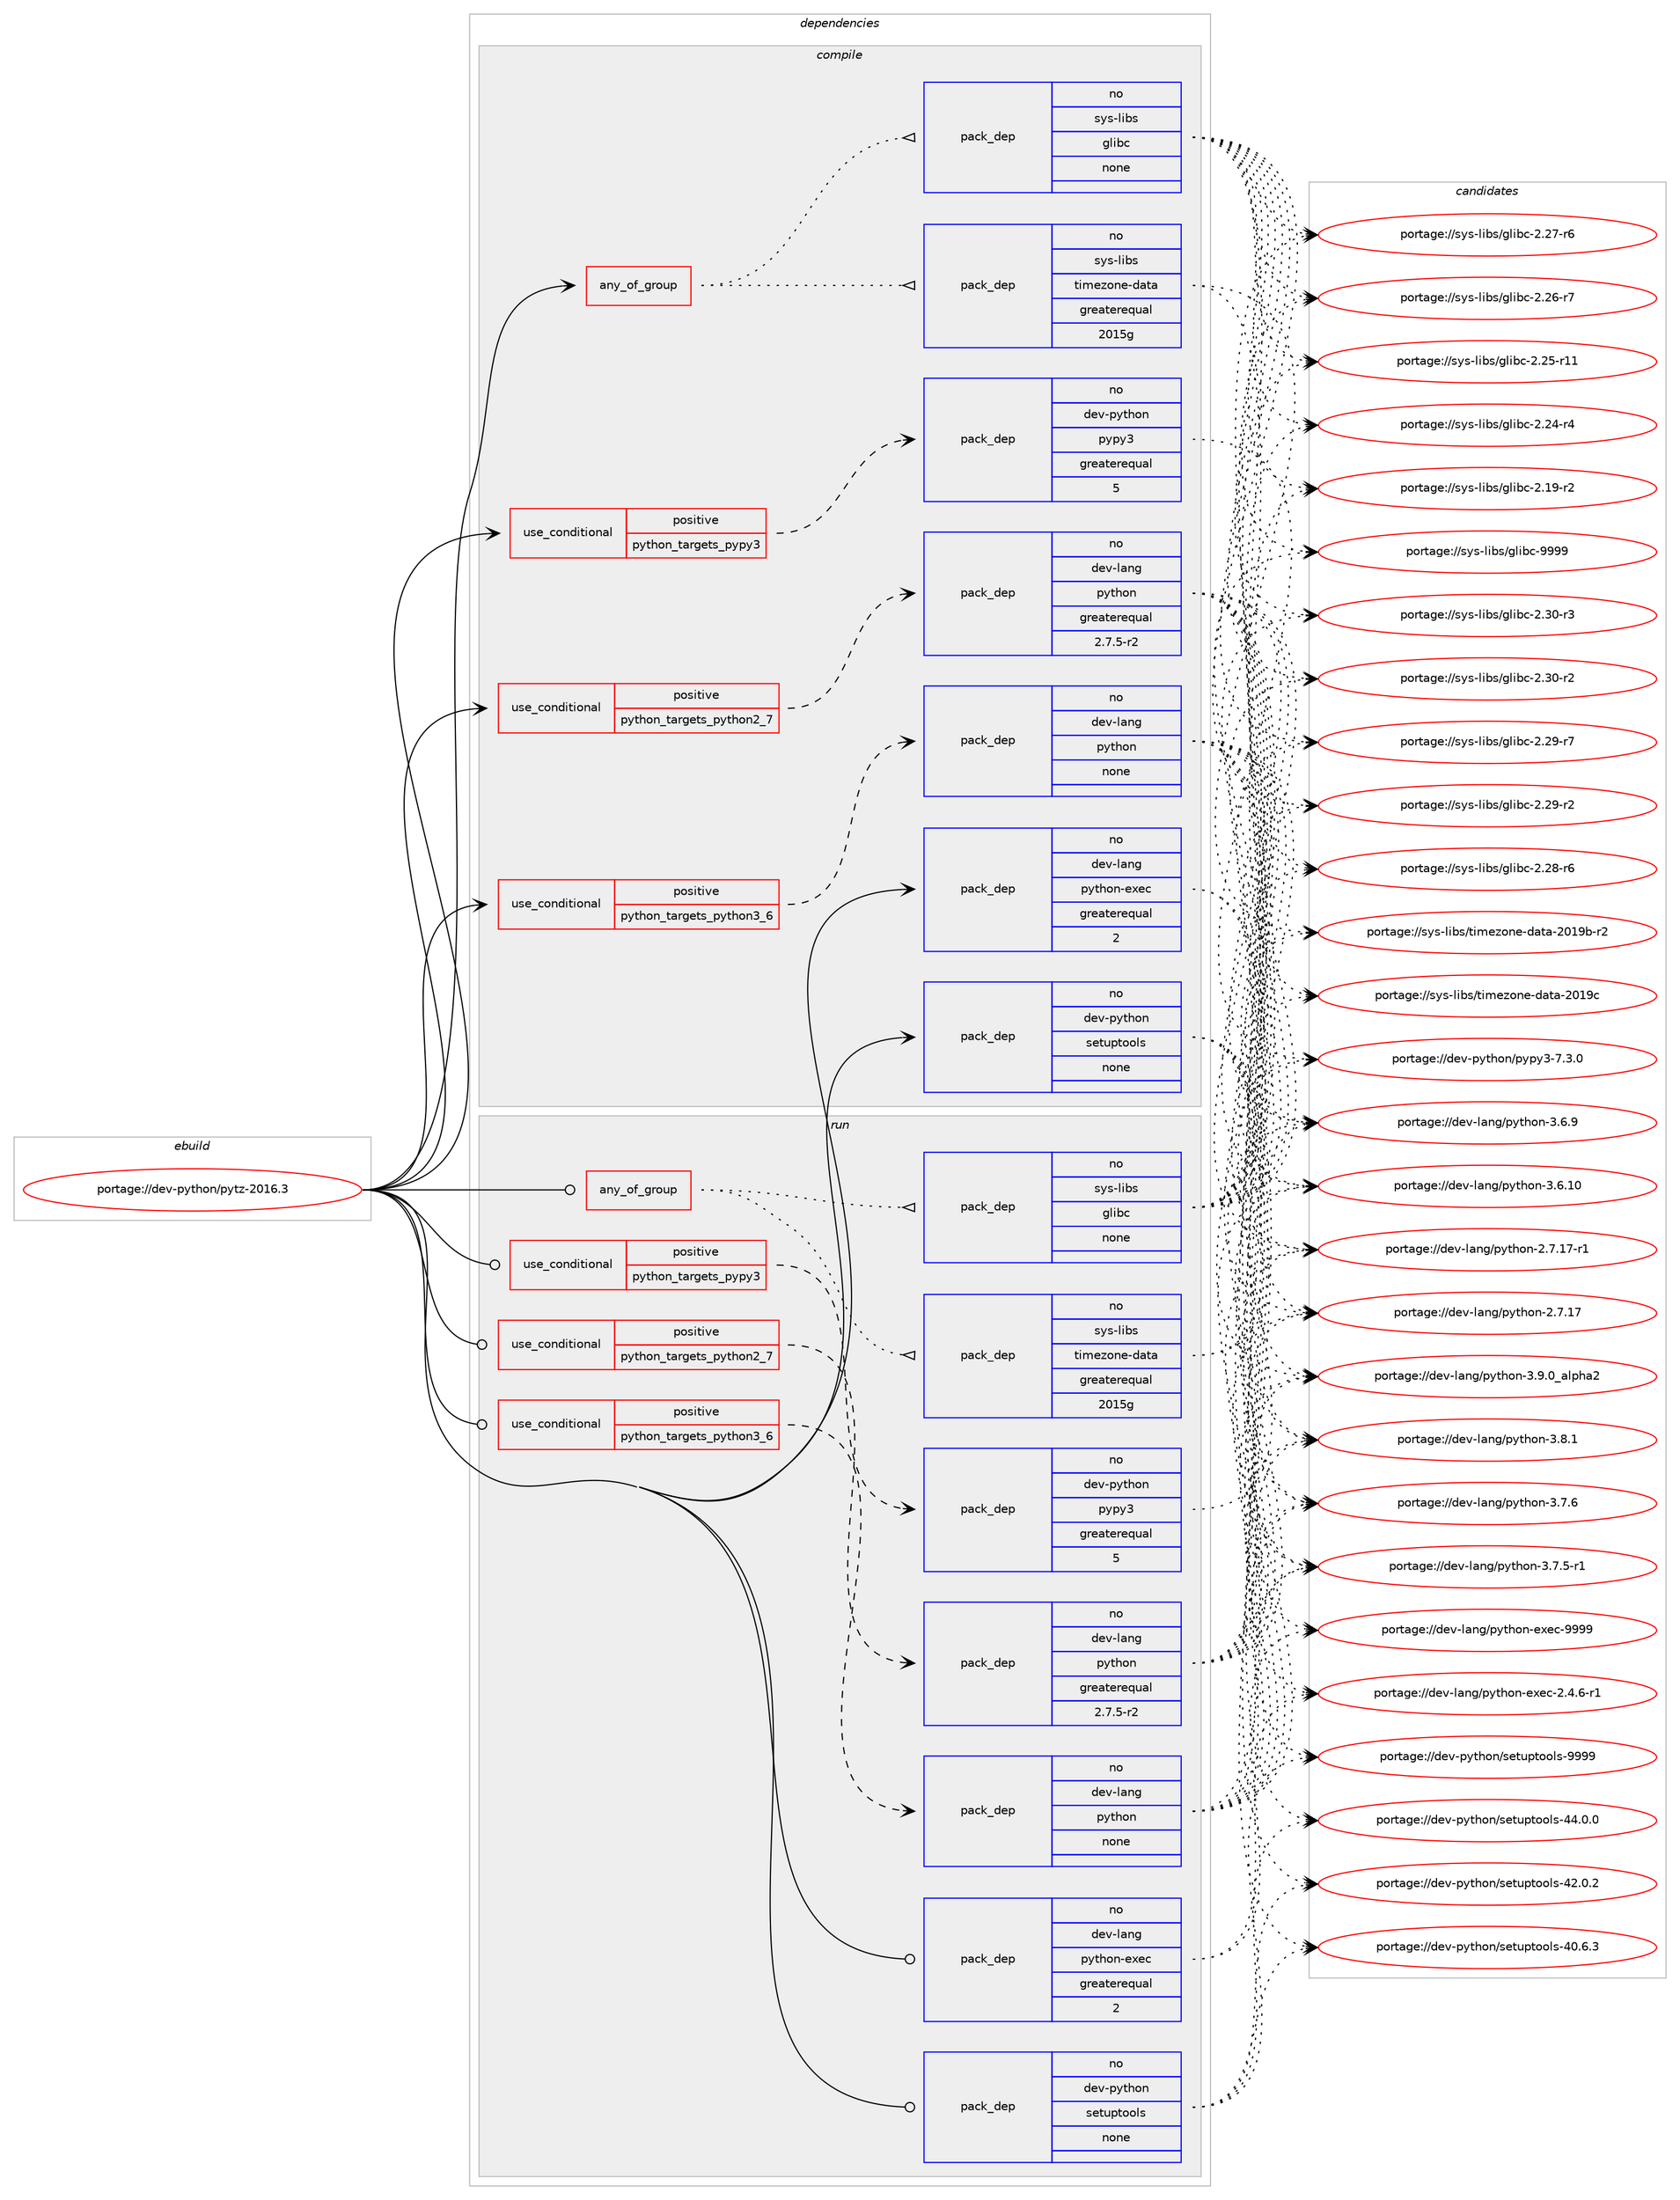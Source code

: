 digraph prolog {

# *************
# Graph options
# *************

newrank=true;
concentrate=true;
compound=true;
graph [rankdir=LR,fontname=Helvetica,fontsize=10,ranksep=1.5];#, ranksep=2.5, nodesep=0.2];
edge  [arrowhead=vee];
node  [fontname=Helvetica,fontsize=10];

# **********
# The ebuild
# **********

subgraph cluster_leftcol {
color=gray;
label=<<i>ebuild</i>>;
id [label="portage://dev-python/pytz-2016.3", color=red, width=4, href="../dev-python/pytz-2016.3.svg"];
}

# ****************
# The dependencies
# ****************

subgraph cluster_midcol {
color=gray;
label=<<i>dependencies</i>>;
subgraph cluster_compile {
fillcolor="#eeeeee";
style=filled;
label=<<i>compile</i>>;
subgraph any4699 {
dependency430072 [label=<<TABLE BORDER="0" CELLBORDER="1" CELLSPACING="0" CELLPADDING="4"><TR><TD CELLPADDING="10">any_of_group</TD></TR></TABLE>>, shape=none, color=red];subgraph pack317855 {
dependency430073 [label=<<TABLE BORDER="0" CELLBORDER="1" CELLSPACING="0" CELLPADDING="4" WIDTH="220"><TR><TD ROWSPAN="6" CELLPADDING="30">pack_dep</TD></TR><TR><TD WIDTH="110">no</TD></TR><TR><TD>sys-libs</TD></TR><TR><TD>timezone-data</TD></TR><TR><TD>greaterequal</TD></TR><TR><TD>2015g</TD></TR></TABLE>>, shape=none, color=blue];
}
dependency430072:e -> dependency430073:w [weight=20,style="dotted",arrowhead="oinv"];
subgraph pack317856 {
dependency430074 [label=<<TABLE BORDER="0" CELLBORDER="1" CELLSPACING="0" CELLPADDING="4" WIDTH="220"><TR><TD ROWSPAN="6" CELLPADDING="30">pack_dep</TD></TR><TR><TD WIDTH="110">no</TD></TR><TR><TD>sys-libs</TD></TR><TR><TD>glibc</TD></TR><TR><TD>none</TD></TR><TR><TD></TD></TR></TABLE>>, shape=none, color=blue];
}
dependency430072:e -> dependency430074:w [weight=20,style="dotted",arrowhead="oinv"];
}
id:e -> dependency430072:w [weight=20,style="solid",arrowhead="vee"];
subgraph cond107307 {
dependency430075 [label=<<TABLE BORDER="0" CELLBORDER="1" CELLSPACING="0" CELLPADDING="4"><TR><TD ROWSPAN="3" CELLPADDING="10">use_conditional</TD></TR><TR><TD>positive</TD></TR><TR><TD>python_targets_pypy3</TD></TR></TABLE>>, shape=none, color=red];
subgraph pack317857 {
dependency430076 [label=<<TABLE BORDER="0" CELLBORDER="1" CELLSPACING="0" CELLPADDING="4" WIDTH="220"><TR><TD ROWSPAN="6" CELLPADDING="30">pack_dep</TD></TR><TR><TD WIDTH="110">no</TD></TR><TR><TD>dev-python</TD></TR><TR><TD>pypy3</TD></TR><TR><TD>greaterequal</TD></TR><TR><TD>5</TD></TR></TABLE>>, shape=none, color=blue];
}
dependency430075:e -> dependency430076:w [weight=20,style="dashed",arrowhead="vee"];
}
id:e -> dependency430075:w [weight=20,style="solid",arrowhead="vee"];
subgraph cond107308 {
dependency430077 [label=<<TABLE BORDER="0" CELLBORDER="1" CELLSPACING="0" CELLPADDING="4"><TR><TD ROWSPAN="3" CELLPADDING="10">use_conditional</TD></TR><TR><TD>positive</TD></TR><TR><TD>python_targets_python2_7</TD></TR></TABLE>>, shape=none, color=red];
subgraph pack317858 {
dependency430078 [label=<<TABLE BORDER="0" CELLBORDER="1" CELLSPACING="0" CELLPADDING="4" WIDTH="220"><TR><TD ROWSPAN="6" CELLPADDING="30">pack_dep</TD></TR><TR><TD WIDTH="110">no</TD></TR><TR><TD>dev-lang</TD></TR><TR><TD>python</TD></TR><TR><TD>greaterequal</TD></TR><TR><TD>2.7.5-r2</TD></TR></TABLE>>, shape=none, color=blue];
}
dependency430077:e -> dependency430078:w [weight=20,style="dashed",arrowhead="vee"];
}
id:e -> dependency430077:w [weight=20,style="solid",arrowhead="vee"];
subgraph cond107309 {
dependency430079 [label=<<TABLE BORDER="0" CELLBORDER="1" CELLSPACING="0" CELLPADDING="4"><TR><TD ROWSPAN="3" CELLPADDING="10">use_conditional</TD></TR><TR><TD>positive</TD></TR><TR><TD>python_targets_python3_6</TD></TR></TABLE>>, shape=none, color=red];
subgraph pack317859 {
dependency430080 [label=<<TABLE BORDER="0" CELLBORDER="1" CELLSPACING="0" CELLPADDING="4" WIDTH="220"><TR><TD ROWSPAN="6" CELLPADDING="30">pack_dep</TD></TR><TR><TD WIDTH="110">no</TD></TR><TR><TD>dev-lang</TD></TR><TR><TD>python</TD></TR><TR><TD>none</TD></TR><TR><TD></TD></TR></TABLE>>, shape=none, color=blue];
}
dependency430079:e -> dependency430080:w [weight=20,style="dashed",arrowhead="vee"];
}
id:e -> dependency430079:w [weight=20,style="solid",arrowhead="vee"];
subgraph pack317860 {
dependency430081 [label=<<TABLE BORDER="0" CELLBORDER="1" CELLSPACING="0" CELLPADDING="4" WIDTH="220"><TR><TD ROWSPAN="6" CELLPADDING="30">pack_dep</TD></TR><TR><TD WIDTH="110">no</TD></TR><TR><TD>dev-lang</TD></TR><TR><TD>python-exec</TD></TR><TR><TD>greaterequal</TD></TR><TR><TD>2</TD></TR></TABLE>>, shape=none, color=blue];
}
id:e -> dependency430081:w [weight=20,style="solid",arrowhead="vee"];
subgraph pack317861 {
dependency430082 [label=<<TABLE BORDER="0" CELLBORDER="1" CELLSPACING="0" CELLPADDING="4" WIDTH="220"><TR><TD ROWSPAN="6" CELLPADDING="30">pack_dep</TD></TR><TR><TD WIDTH="110">no</TD></TR><TR><TD>dev-python</TD></TR><TR><TD>setuptools</TD></TR><TR><TD>none</TD></TR><TR><TD></TD></TR></TABLE>>, shape=none, color=blue];
}
id:e -> dependency430082:w [weight=20,style="solid",arrowhead="vee"];
}
subgraph cluster_compileandrun {
fillcolor="#eeeeee";
style=filled;
label=<<i>compile and run</i>>;
}
subgraph cluster_run {
fillcolor="#eeeeee";
style=filled;
label=<<i>run</i>>;
subgraph any4700 {
dependency430083 [label=<<TABLE BORDER="0" CELLBORDER="1" CELLSPACING="0" CELLPADDING="4"><TR><TD CELLPADDING="10">any_of_group</TD></TR></TABLE>>, shape=none, color=red];subgraph pack317862 {
dependency430084 [label=<<TABLE BORDER="0" CELLBORDER="1" CELLSPACING="0" CELLPADDING="4" WIDTH="220"><TR><TD ROWSPAN="6" CELLPADDING="30">pack_dep</TD></TR><TR><TD WIDTH="110">no</TD></TR><TR><TD>sys-libs</TD></TR><TR><TD>timezone-data</TD></TR><TR><TD>greaterequal</TD></TR><TR><TD>2015g</TD></TR></TABLE>>, shape=none, color=blue];
}
dependency430083:e -> dependency430084:w [weight=20,style="dotted",arrowhead="oinv"];
subgraph pack317863 {
dependency430085 [label=<<TABLE BORDER="0" CELLBORDER="1" CELLSPACING="0" CELLPADDING="4" WIDTH="220"><TR><TD ROWSPAN="6" CELLPADDING="30">pack_dep</TD></TR><TR><TD WIDTH="110">no</TD></TR><TR><TD>sys-libs</TD></TR><TR><TD>glibc</TD></TR><TR><TD>none</TD></TR><TR><TD></TD></TR></TABLE>>, shape=none, color=blue];
}
dependency430083:e -> dependency430085:w [weight=20,style="dotted",arrowhead="oinv"];
}
id:e -> dependency430083:w [weight=20,style="solid",arrowhead="odot"];
subgraph cond107310 {
dependency430086 [label=<<TABLE BORDER="0" CELLBORDER="1" CELLSPACING="0" CELLPADDING="4"><TR><TD ROWSPAN="3" CELLPADDING="10">use_conditional</TD></TR><TR><TD>positive</TD></TR><TR><TD>python_targets_pypy3</TD></TR></TABLE>>, shape=none, color=red];
subgraph pack317864 {
dependency430087 [label=<<TABLE BORDER="0" CELLBORDER="1" CELLSPACING="0" CELLPADDING="4" WIDTH="220"><TR><TD ROWSPAN="6" CELLPADDING="30">pack_dep</TD></TR><TR><TD WIDTH="110">no</TD></TR><TR><TD>dev-python</TD></TR><TR><TD>pypy3</TD></TR><TR><TD>greaterequal</TD></TR><TR><TD>5</TD></TR></TABLE>>, shape=none, color=blue];
}
dependency430086:e -> dependency430087:w [weight=20,style="dashed",arrowhead="vee"];
}
id:e -> dependency430086:w [weight=20,style="solid",arrowhead="odot"];
subgraph cond107311 {
dependency430088 [label=<<TABLE BORDER="0" CELLBORDER="1" CELLSPACING="0" CELLPADDING="4"><TR><TD ROWSPAN="3" CELLPADDING="10">use_conditional</TD></TR><TR><TD>positive</TD></TR><TR><TD>python_targets_python2_7</TD></TR></TABLE>>, shape=none, color=red];
subgraph pack317865 {
dependency430089 [label=<<TABLE BORDER="0" CELLBORDER="1" CELLSPACING="0" CELLPADDING="4" WIDTH="220"><TR><TD ROWSPAN="6" CELLPADDING="30">pack_dep</TD></TR><TR><TD WIDTH="110">no</TD></TR><TR><TD>dev-lang</TD></TR><TR><TD>python</TD></TR><TR><TD>greaterequal</TD></TR><TR><TD>2.7.5-r2</TD></TR></TABLE>>, shape=none, color=blue];
}
dependency430088:e -> dependency430089:w [weight=20,style="dashed",arrowhead="vee"];
}
id:e -> dependency430088:w [weight=20,style="solid",arrowhead="odot"];
subgraph cond107312 {
dependency430090 [label=<<TABLE BORDER="0" CELLBORDER="1" CELLSPACING="0" CELLPADDING="4"><TR><TD ROWSPAN="3" CELLPADDING="10">use_conditional</TD></TR><TR><TD>positive</TD></TR><TR><TD>python_targets_python3_6</TD></TR></TABLE>>, shape=none, color=red];
subgraph pack317866 {
dependency430091 [label=<<TABLE BORDER="0" CELLBORDER="1" CELLSPACING="0" CELLPADDING="4" WIDTH="220"><TR><TD ROWSPAN="6" CELLPADDING="30">pack_dep</TD></TR><TR><TD WIDTH="110">no</TD></TR><TR><TD>dev-lang</TD></TR><TR><TD>python</TD></TR><TR><TD>none</TD></TR><TR><TD></TD></TR></TABLE>>, shape=none, color=blue];
}
dependency430090:e -> dependency430091:w [weight=20,style="dashed",arrowhead="vee"];
}
id:e -> dependency430090:w [weight=20,style="solid",arrowhead="odot"];
subgraph pack317867 {
dependency430092 [label=<<TABLE BORDER="0" CELLBORDER="1" CELLSPACING="0" CELLPADDING="4" WIDTH="220"><TR><TD ROWSPAN="6" CELLPADDING="30">pack_dep</TD></TR><TR><TD WIDTH="110">no</TD></TR><TR><TD>dev-lang</TD></TR><TR><TD>python-exec</TD></TR><TR><TD>greaterequal</TD></TR><TR><TD>2</TD></TR></TABLE>>, shape=none, color=blue];
}
id:e -> dependency430092:w [weight=20,style="solid",arrowhead="odot"];
subgraph pack317868 {
dependency430093 [label=<<TABLE BORDER="0" CELLBORDER="1" CELLSPACING="0" CELLPADDING="4" WIDTH="220"><TR><TD ROWSPAN="6" CELLPADDING="30">pack_dep</TD></TR><TR><TD WIDTH="110">no</TD></TR><TR><TD>dev-python</TD></TR><TR><TD>setuptools</TD></TR><TR><TD>none</TD></TR><TR><TD></TD></TR></TABLE>>, shape=none, color=blue];
}
id:e -> dependency430093:w [weight=20,style="solid",arrowhead="odot"];
}
}

# **************
# The candidates
# **************

subgraph cluster_choices {
rank=same;
color=gray;
label=<<i>candidates</i>>;

subgraph choice317855 {
color=black;
nodesep=1;
choice115121115451081059811547116105109101122111110101451009711697455048495799 [label="portage://sys-libs/timezone-data-2019c", color=red, width=4,href="../sys-libs/timezone-data-2019c.svg"];
choice1151211154510810598115471161051091011221111101014510097116974550484957984511450 [label="portage://sys-libs/timezone-data-2019b-r2", color=red, width=4,href="../sys-libs/timezone-data-2019b-r2.svg"];
dependency430073:e -> choice115121115451081059811547116105109101122111110101451009711697455048495799:w [style=dotted,weight="100"];
dependency430073:e -> choice1151211154510810598115471161051091011221111101014510097116974550484957984511450:w [style=dotted,weight="100"];
}
subgraph choice317856 {
color=black;
nodesep=1;
choice11512111545108105981154710310810598994557575757 [label="portage://sys-libs/glibc-9999", color=red, width=4,href="../sys-libs/glibc-9999.svg"];
choice115121115451081059811547103108105989945504651484511451 [label="portage://sys-libs/glibc-2.30-r3", color=red, width=4,href="../sys-libs/glibc-2.30-r3.svg"];
choice115121115451081059811547103108105989945504651484511450 [label="portage://sys-libs/glibc-2.30-r2", color=red, width=4,href="../sys-libs/glibc-2.30-r2.svg"];
choice115121115451081059811547103108105989945504650574511455 [label="portage://sys-libs/glibc-2.29-r7", color=red, width=4,href="../sys-libs/glibc-2.29-r7.svg"];
choice115121115451081059811547103108105989945504650574511450 [label="portage://sys-libs/glibc-2.29-r2", color=red, width=4,href="../sys-libs/glibc-2.29-r2.svg"];
choice115121115451081059811547103108105989945504650564511454 [label="portage://sys-libs/glibc-2.28-r6", color=red, width=4,href="../sys-libs/glibc-2.28-r6.svg"];
choice115121115451081059811547103108105989945504650554511454 [label="portage://sys-libs/glibc-2.27-r6", color=red, width=4,href="../sys-libs/glibc-2.27-r6.svg"];
choice115121115451081059811547103108105989945504650544511455 [label="portage://sys-libs/glibc-2.26-r7", color=red, width=4,href="../sys-libs/glibc-2.26-r7.svg"];
choice11512111545108105981154710310810598994550465053451144949 [label="portage://sys-libs/glibc-2.25-r11", color=red, width=4,href="../sys-libs/glibc-2.25-r11.svg"];
choice115121115451081059811547103108105989945504650524511452 [label="portage://sys-libs/glibc-2.24-r4", color=red, width=4,href="../sys-libs/glibc-2.24-r4.svg"];
choice115121115451081059811547103108105989945504649574511450 [label="portage://sys-libs/glibc-2.19-r2", color=red, width=4,href="../sys-libs/glibc-2.19-r2.svg"];
dependency430074:e -> choice11512111545108105981154710310810598994557575757:w [style=dotted,weight="100"];
dependency430074:e -> choice115121115451081059811547103108105989945504651484511451:w [style=dotted,weight="100"];
dependency430074:e -> choice115121115451081059811547103108105989945504651484511450:w [style=dotted,weight="100"];
dependency430074:e -> choice115121115451081059811547103108105989945504650574511455:w [style=dotted,weight="100"];
dependency430074:e -> choice115121115451081059811547103108105989945504650574511450:w [style=dotted,weight="100"];
dependency430074:e -> choice115121115451081059811547103108105989945504650564511454:w [style=dotted,weight="100"];
dependency430074:e -> choice115121115451081059811547103108105989945504650554511454:w [style=dotted,weight="100"];
dependency430074:e -> choice115121115451081059811547103108105989945504650544511455:w [style=dotted,weight="100"];
dependency430074:e -> choice11512111545108105981154710310810598994550465053451144949:w [style=dotted,weight="100"];
dependency430074:e -> choice115121115451081059811547103108105989945504650524511452:w [style=dotted,weight="100"];
dependency430074:e -> choice115121115451081059811547103108105989945504649574511450:w [style=dotted,weight="100"];
}
subgraph choice317857 {
color=black;
nodesep=1;
choice100101118451121211161041111104711212111212151455546514648 [label="portage://dev-python/pypy3-7.3.0", color=red, width=4,href="../dev-python/pypy3-7.3.0.svg"];
dependency430076:e -> choice100101118451121211161041111104711212111212151455546514648:w [style=dotted,weight="100"];
}
subgraph choice317858 {
color=black;
nodesep=1;
choice10010111845108971101034711212111610411111045514657464895971081121049750 [label="portage://dev-lang/python-3.9.0_alpha2", color=red, width=4,href="../dev-lang/python-3.9.0_alpha2.svg"];
choice100101118451089711010347112121116104111110455146564649 [label="portage://dev-lang/python-3.8.1", color=red, width=4,href="../dev-lang/python-3.8.1.svg"];
choice100101118451089711010347112121116104111110455146554654 [label="portage://dev-lang/python-3.7.6", color=red, width=4,href="../dev-lang/python-3.7.6.svg"];
choice1001011184510897110103471121211161041111104551465546534511449 [label="portage://dev-lang/python-3.7.5-r1", color=red, width=4,href="../dev-lang/python-3.7.5-r1.svg"];
choice100101118451089711010347112121116104111110455146544657 [label="portage://dev-lang/python-3.6.9", color=red, width=4,href="../dev-lang/python-3.6.9.svg"];
choice10010111845108971101034711212111610411111045514654464948 [label="portage://dev-lang/python-3.6.10", color=red, width=4,href="../dev-lang/python-3.6.10.svg"];
choice100101118451089711010347112121116104111110455046554649554511449 [label="portage://dev-lang/python-2.7.17-r1", color=red, width=4,href="../dev-lang/python-2.7.17-r1.svg"];
choice10010111845108971101034711212111610411111045504655464955 [label="portage://dev-lang/python-2.7.17", color=red, width=4,href="../dev-lang/python-2.7.17.svg"];
dependency430078:e -> choice10010111845108971101034711212111610411111045514657464895971081121049750:w [style=dotted,weight="100"];
dependency430078:e -> choice100101118451089711010347112121116104111110455146564649:w [style=dotted,weight="100"];
dependency430078:e -> choice100101118451089711010347112121116104111110455146554654:w [style=dotted,weight="100"];
dependency430078:e -> choice1001011184510897110103471121211161041111104551465546534511449:w [style=dotted,weight="100"];
dependency430078:e -> choice100101118451089711010347112121116104111110455146544657:w [style=dotted,weight="100"];
dependency430078:e -> choice10010111845108971101034711212111610411111045514654464948:w [style=dotted,weight="100"];
dependency430078:e -> choice100101118451089711010347112121116104111110455046554649554511449:w [style=dotted,weight="100"];
dependency430078:e -> choice10010111845108971101034711212111610411111045504655464955:w [style=dotted,weight="100"];
}
subgraph choice317859 {
color=black;
nodesep=1;
choice10010111845108971101034711212111610411111045514657464895971081121049750 [label="portage://dev-lang/python-3.9.0_alpha2", color=red, width=4,href="../dev-lang/python-3.9.0_alpha2.svg"];
choice100101118451089711010347112121116104111110455146564649 [label="portage://dev-lang/python-3.8.1", color=red, width=4,href="../dev-lang/python-3.8.1.svg"];
choice100101118451089711010347112121116104111110455146554654 [label="portage://dev-lang/python-3.7.6", color=red, width=4,href="../dev-lang/python-3.7.6.svg"];
choice1001011184510897110103471121211161041111104551465546534511449 [label="portage://dev-lang/python-3.7.5-r1", color=red, width=4,href="../dev-lang/python-3.7.5-r1.svg"];
choice100101118451089711010347112121116104111110455146544657 [label="portage://dev-lang/python-3.6.9", color=red, width=4,href="../dev-lang/python-3.6.9.svg"];
choice10010111845108971101034711212111610411111045514654464948 [label="portage://dev-lang/python-3.6.10", color=red, width=4,href="../dev-lang/python-3.6.10.svg"];
choice100101118451089711010347112121116104111110455046554649554511449 [label="portage://dev-lang/python-2.7.17-r1", color=red, width=4,href="../dev-lang/python-2.7.17-r1.svg"];
choice10010111845108971101034711212111610411111045504655464955 [label="portage://dev-lang/python-2.7.17", color=red, width=4,href="../dev-lang/python-2.7.17.svg"];
dependency430080:e -> choice10010111845108971101034711212111610411111045514657464895971081121049750:w [style=dotted,weight="100"];
dependency430080:e -> choice100101118451089711010347112121116104111110455146564649:w [style=dotted,weight="100"];
dependency430080:e -> choice100101118451089711010347112121116104111110455146554654:w [style=dotted,weight="100"];
dependency430080:e -> choice1001011184510897110103471121211161041111104551465546534511449:w [style=dotted,weight="100"];
dependency430080:e -> choice100101118451089711010347112121116104111110455146544657:w [style=dotted,weight="100"];
dependency430080:e -> choice10010111845108971101034711212111610411111045514654464948:w [style=dotted,weight="100"];
dependency430080:e -> choice100101118451089711010347112121116104111110455046554649554511449:w [style=dotted,weight="100"];
dependency430080:e -> choice10010111845108971101034711212111610411111045504655464955:w [style=dotted,weight="100"];
}
subgraph choice317860 {
color=black;
nodesep=1;
choice10010111845108971101034711212111610411111045101120101994557575757 [label="portage://dev-lang/python-exec-9999", color=red, width=4,href="../dev-lang/python-exec-9999.svg"];
choice10010111845108971101034711212111610411111045101120101994550465246544511449 [label="portage://dev-lang/python-exec-2.4.6-r1", color=red, width=4,href="../dev-lang/python-exec-2.4.6-r1.svg"];
dependency430081:e -> choice10010111845108971101034711212111610411111045101120101994557575757:w [style=dotted,weight="100"];
dependency430081:e -> choice10010111845108971101034711212111610411111045101120101994550465246544511449:w [style=dotted,weight="100"];
}
subgraph choice317861 {
color=black;
nodesep=1;
choice10010111845112121116104111110471151011161171121161111111081154557575757 [label="portage://dev-python/setuptools-9999", color=red, width=4,href="../dev-python/setuptools-9999.svg"];
choice100101118451121211161041111104711510111611711211611111110811545525246484648 [label="portage://dev-python/setuptools-44.0.0", color=red, width=4,href="../dev-python/setuptools-44.0.0.svg"];
choice100101118451121211161041111104711510111611711211611111110811545525046484650 [label="portage://dev-python/setuptools-42.0.2", color=red, width=4,href="../dev-python/setuptools-42.0.2.svg"];
choice100101118451121211161041111104711510111611711211611111110811545524846544651 [label="portage://dev-python/setuptools-40.6.3", color=red, width=4,href="../dev-python/setuptools-40.6.3.svg"];
dependency430082:e -> choice10010111845112121116104111110471151011161171121161111111081154557575757:w [style=dotted,weight="100"];
dependency430082:e -> choice100101118451121211161041111104711510111611711211611111110811545525246484648:w [style=dotted,weight="100"];
dependency430082:e -> choice100101118451121211161041111104711510111611711211611111110811545525046484650:w [style=dotted,weight="100"];
dependency430082:e -> choice100101118451121211161041111104711510111611711211611111110811545524846544651:w [style=dotted,weight="100"];
}
subgraph choice317862 {
color=black;
nodesep=1;
choice115121115451081059811547116105109101122111110101451009711697455048495799 [label="portage://sys-libs/timezone-data-2019c", color=red, width=4,href="../sys-libs/timezone-data-2019c.svg"];
choice1151211154510810598115471161051091011221111101014510097116974550484957984511450 [label="portage://sys-libs/timezone-data-2019b-r2", color=red, width=4,href="../sys-libs/timezone-data-2019b-r2.svg"];
dependency430084:e -> choice115121115451081059811547116105109101122111110101451009711697455048495799:w [style=dotted,weight="100"];
dependency430084:e -> choice1151211154510810598115471161051091011221111101014510097116974550484957984511450:w [style=dotted,weight="100"];
}
subgraph choice317863 {
color=black;
nodesep=1;
choice11512111545108105981154710310810598994557575757 [label="portage://sys-libs/glibc-9999", color=red, width=4,href="../sys-libs/glibc-9999.svg"];
choice115121115451081059811547103108105989945504651484511451 [label="portage://sys-libs/glibc-2.30-r3", color=red, width=4,href="../sys-libs/glibc-2.30-r3.svg"];
choice115121115451081059811547103108105989945504651484511450 [label="portage://sys-libs/glibc-2.30-r2", color=red, width=4,href="../sys-libs/glibc-2.30-r2.svg"];
choice115121115451081059811547103108105989945504650574511455 [label="portage://sys-libs/glibc-2.29-r7", color=red, width=4,href="../sys-libs/glibc-2.29-r7.svg"];
choice115121115451081059811547103108105989945504650574511450 [label="portage://sys-libs/glibc-2.29-r2", color=red, width=4,href="../sys-libs/glibc-2.29-r2.svg"];
choice115121115451081059811547103108105989945504650564511454 [label="portage://sys-libs/glibc-2.28-r6", color=red, width=4,href="../sys-libs/glibc-2.28-r6.svg"];
choice115121115451081059811547103108105989945504650554511454 [label="portage://sys-libs/glibc-2.27-r6", color=red, width=4,href="../sys-libs/glibc-2.27-r6.svg"];
choice115121115451081059811547103108105989945504650544511455 [label="portage://sys-libs/glibc-2.26-r7", color=red, width=4,href="../sys-libs/glibc-2.26-r7.svg"];
choice11512111545108105981154710310810598994550465053451144949 [label="portage://sys-libs/glibc-2.25-r11", color=red, width=4,href="../sys-libs/glibc-2.25-r11.svg"];
choice115121115451081059811547103108105989945504650524511452 [label="portage://sys-libs/glibc-2.24-r4", color=red, width=4,href="../sys-libs/glibc-2.24-r4.svg"];
choice115121115451081059811547103108105989945504649574511450 [label="portage://sys-libs/glibc-2.19-r2", color=red, width=4,href="../sys-libs/glibc-2.19-r2.svg"];
dependency430085:e -> choice11512111545108105981154710310810598994557575757:w [style=dotted,weight="100"];
dependency430085:e -> choice115121115451081059811547103108105989945504651484511451:w [style=dotted,weight="100"];
dependency430085:e -> choice115121115451081059811547103108105989945504651484511450:w [style=dotted,weight="100"];
dependency430085:e -> choice115121115451081059811547103108105989945504650574511455:w [style=dotted,weight="100"];
dependency430085:e -> choice115121115451081059811547103108105989945504650574511450:w [style=dotted,weight="100"];
dependency430085:e -> choice115121115451081059811547103108105989945504650564511454:w [style=dotted,weight="100"];
dependency430085:e -> choice115121115451081059811547103108105989945504650554511454:w [style=dotted,weight="100"];
dependency430085:e -> choice115121115451081059811547103108105989945504650544511455:w [style=dotted,weight="100"];
dependency430085:e -> choice11512111545108105981154710310810598994550465053451144949:w [style=dotted,weight="100"];
dependency430085:e -> choice115121115451081059811547103108105989945504650524511452:w [style=dotted,weight="100"];
dependency430085:e -> choice115121115451081059811547103108105989945504649574511450:w [style=dotted,weight="100"];
}
subgraph choice317864 {
color=black;
nodesep=1;
choice100101118451121211161041111104711212111212151455546514648 [label="portage://dev-python/pypy3-7.3.0", color=red, width=4,href="../dev-python/pypy3-7.3.0.svg"];
dependency430087:e -> choice100101118451121211161041111104711212111212151455546514648:w [style=dotted,weight="100"];
}
subgraph choice317865 {
color=black;
nodesep=1;
choice10010111845108971101034711212111610411111045514657464895971081121049750 [label="portage://dev-lang/python-3.9.0_alpha2", color=red, width=4,href="../dev-lang/python-3.9.0_alpha2.svg"];
choice100101118451089711010347112121116104111110455146564649 [label="portage://dev-lang/python-3.8.1", color=red, width=4,href="../dev-lang/python-3.8.1.svg"];
choice100101118451089711010347112121116104111110455146554654 [label="portage://dev-lang/python-3.7.6", color=red, width=4,href="../dev-lang/python-3.7.6.svg"];
choice1001011184510897110103471121211161041111104551465546534511449 [label="portage://dev-lang/python-3.7.5-r1", color=red, width=4,href="../dev-lang/python-3.7.5-r1.svg"];
choice100101118451089711010347112121116104111110455146544657 [label="portage://dev-lang/python-3.6.9", color=red, width=4,href="../dev-lang/python-3.6.9.svg"];
choice10010111845108971101034711212111610411111045514654464948 [label="portage://dev-lang/python-3.6.10", color=red, width=4,href="../dev-lang/python-3.6.10.svg"];
choice100101118451089711010347112121116104111110455046554649554511449 [label="portage://dev-lang/python-2.7.17-r1", color=red, width=4,href="../dev-lang/python-2.7.17-r1.svg"];
choice10010111845108971101034711212111610411111045504655464955 [label="portage://dev-lang/python-2.7.17", color=red, width=4,href="../dev-lang/python-2.7.17.svg"];
dependency430089:e -> choice10010111845108971101034711212111610411111045514657464895971081121049750:w [style=dotted,weight="100"];
dependency430089:e -> choice100101118451089711010347112121116104111110455146564649:w [style=dotted,weight="100"];
dependency430089:e -> choice100101118451089711010347112121116104111110455146554654:w [style=dotted,weight="100"];
dependency430089:e -> choice1001011184510897110103471121211161041111104551465546534511449:w [style=dotted,weight="100"];
dependency430089:e -> choice100101118451089711010347112121116104111110455146544657:w [style=dotted,weight="100"];
dependency430089:e -> choice10010111845108971101034711212111610411111045514654464948:w [style=dotted,weight="100"];
dependency430089:e -> choice100101118451089711010347112121116104111110455046554649554511449:w [style=dotted,weight="100"];
dependency430089:e -> choice10010111845108971101034711212111610411111045504655464955:w [style=dotted,weight="100"];
}
subgraph choice317866 {
color=black;
nodesep=1;
choice10010111845108971101034711212111610411111045514657464895971081121049750 [label="portage://dev-lang/python-3.9.0_alpha2", color=red, width=4,href="../dev-lang/python-3.9.0_alpha2.svg"];
choice100101118451089711010347112121116104111110455146564649 [label="portage://dev-lang/python-3.8.1", color=red, width=4,href="../dev-lang/python-3.8.1.svg"];
choice100101118451089711010347112121116104111110455146554654 [label="portage://dev-lang/python-3.7.6", color=red, width=4,href="../dev-lang/python-3.7.6.svg"];
choice1001011184510897110103471121211161041111104551465546534511449 [label="portage://dev-lang/python-3.7.5-r1", color=red, width=4,href="../dev-lang/python-3.7.5-r1.svg"];
choice100101118451089711010347112121116104111110455146544657 [label="portage://dev-lang/python-3.6.9", color=red, width=4,href="../dev-lang/python-3.6.9.svg"];
choice10010111845108971101034711212111610411111045514654464948 [label="portage://dev-lang/python-3.6.10", color=red, width=4,href="../dev-lang/python-3.6.10.svg"];
choice100101118451089711010347112121116104111110455046554649554511449 [label="portage://dev-lang/python-2.7.17-r1", color=red, width=4,href="../dev-lang/python-2.7.17-r1.svg"];
choice10010111845108971101034711212111610411111045504655464955 [label="portage://dev-lang/python-2.7.17", color=red, width=4,href="../dev-lang/python-2.7.17.svg"];
dependency430091:e -> choice10010111845108971101034711212111610411111045514657464895971081121049750:w [style=dotted,weight="100"];
dependency430091:e -> choice100101118451089711010347112121116104111110455146564649:w [style=dotted,weight="100"];
dependency430091:e -> choice100101118451089711010347112121116104111110455146554654:w [style=dotted,weight="100"];
dependency430091:e -> choice1001011184510897110103471121211161041111104551465546534511449:w [style=dotted,weight="100"];
dependency430091:e -> choice100101118451089711010347112121116104111110455146544657:w [style=dotted,weight="100"];
dependency430091:e -> choice10010111845108971101034711212111610411111045514654464948:w [style=dotted,weight="100"];
dependency430091:e -> choice100101118451089711010347112121116104111110455046554649554511449:w [style=dotted,weight="100"];
dependency430091:e -> choice10010111845108971101034711212111610411111045504655464955:w [style=dotted,weight="100"];
}
subgraph choice317867 {
color=black;
nodesep=1;
choice10010111845108971101034711212111610411111045101120101994557575757 [label="portage://dev-lang/python-exec-9999", color=red, width=4,href="../dev-lang/python-exec-9999.svg"];
choice10010111845108971101034711212111610411111045101120101994550465246544511449 [label="portage://dev-lang/python-exec-2.4.6-r1", color=red, width=4,href="../dev-lang/python-exec-2.4.6-r1.svg"];
dependency430092:e -> choice10010111845108971101034711212111610411111045101120101994557575757:w [style=dotted,weight="100"];
dependency430092:e -> choice10010111845108971101034711212111610411111045101120101994550465246544511449:w [style=dotted,weight="100"];
}
subgraph choice317868 {
color=black;
nodesep=1;
choice10010111845112121116104111110471151011161171121161111111081154557575757 [label="portage://dev-python/setuptools-9999", color=red, width=4,href="../dev-python/setuptools-9999.svg"];
choice100101118451121211161041111104711510111611711211611111110811545525246484648 [label="portage://dev-python/setuptools-44.0.0", color=red, width=4,href="../dev-python/setuptools-44.0.0.svg"];
choice100101118451121211161041111104711510111611711211611111110811545525046484650 [label="portage://dev-python/setuptools-42.0.2", color=red, width=4,href="../dev-python/setuptools-42.0.2.svg"];
choice100101118451121211161041111104711510111611711211611111110811545524846544651 [label="portage://dev-python/setuptools-40.6.3", color=red, width=4,href="../dev-python/setuptools-40.6.3.svg"];
dependency430093:e -> choice10010111845112121116104111110471151011161171121161111111081154557575757:w [style=dotted,weight="100"];
dependency430093:e -> choice100101118451121211161041111104711510111611711211611111110811545525246484648:w [style=dotted,weight="100"];
dependency430093:e -> choice100101118451121211161041111104711510111611711211611111110811545525046484650:w [style=dotted,weight="100"];
dependency430093:e -> choice100101118451121211161041111104711510111611711211611111110811545524846544651:w [style=dotted,weight="100"];
}
}

}
